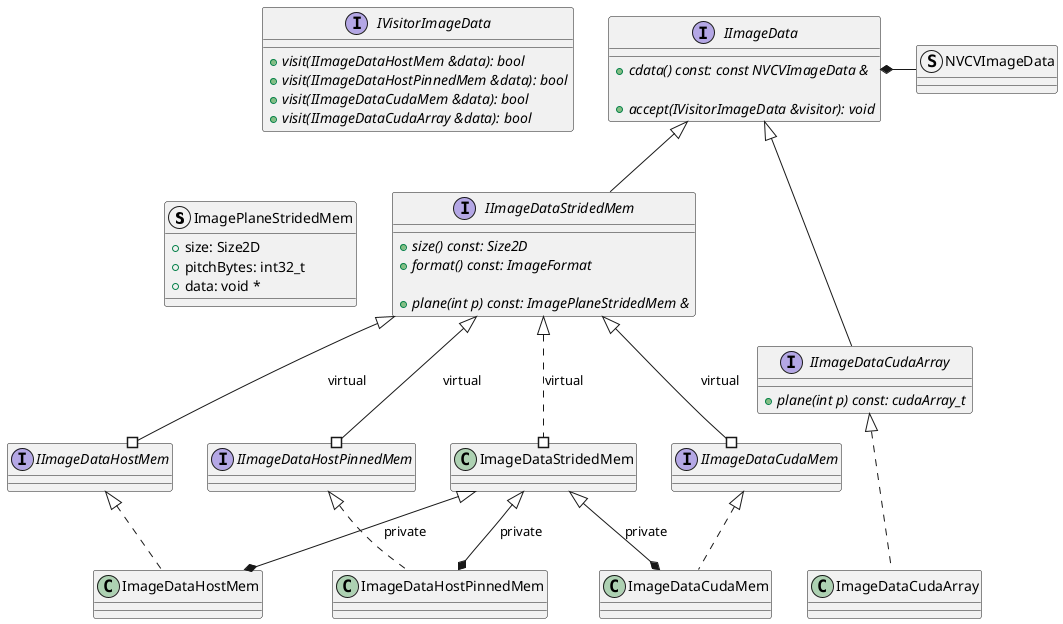 ' Copyright (c) 2022 NVIDIA CORPORATION & AFFILIATES. All rights reserved.
'
' SPDX-FileCopyrightText: NVIDIA CORPORATION & AFFILIATES
' SPDX-License-Identifier: Apache-2.0
'
' NVIDIA CORPORATION, its affiliates and licensors retain all intellectual
' property and proprietary rights in and to this material, related
' documentation and any modifications thereto. Any use, reproduction,
' disclosure or distribution of this material and related documentation
' without an express license agreement from NVIDIA CORPORATION or
' its affiliates is strictly prohibited.

@startuml

struct ImagePlaneStridedMem
{
    + size: Size2D
    + pitchBytes: int32_t
    + data: void *
}

struct NVCVImageData

interface IVisitorImageData
{
    + {abstract} visit(IImageDataHostMem &data): bool
    + {abstract} visit(IImageDataHostPinnedMem &data): bool
    + {abstract} visit(IImageDataCudaMem &data): bool
    + {abstract} visit(IImageDataCudaArray &data): bool
}

interface IImageData
{
    + {abstract} cdata() const: const NVCVImageData &

    + {abstract} accept(IVisitorImageData &visitor): void
}

IImageData *-right- NVCVImageData
IImageData -[hidden]left- IVisitorImageData

interface IImageDataCudaArray extends IImageData
{
    + {abstract} plane(int p) const: cudaArray_t
}

interface IImageDataStridedMem extends IImageData
{
    + {abstract} size() const: Size2D
    + {abstract} format() const: ImageFormat

    + {abstract} plane(int p) const: ImagePlaneStridedMem &
}

IImageDataStridedMem -[hidden]left- ImagePlaneStridedMem

interface IImageDataHostMem
{
}
IImageDataStridedMem <|--# IImageDataHostMem: virtual

interface IImageDataHostPinnedMem
{
}
IImageDataStridedMem <|--# IImageDataHostPinnedMem: virtual

interface IImageDataCudaMem
{
}
IImageDataStridedMem <|--# IImageDataCudaMem: virtual

class ImageDataCudaArray implements IImageDataCudaArray
{
}

class ImageDataStridedMem
{
}
IImageDataStridedMem <|..# ImageDataStridedMem: virtual

class ImageDataHostMem implements IImageDataHostMem
{
}
ImageDataStridedMem <|--* ImageDataHostMem: private

class ImageDataHostPinnedMem implements IImageDataHostPinnedMem
{
}
ImageDataStridedMem <|--* ImageDataHostPinnedMem: private

class ImageDataCudaMem implements IImageDataCudaMem
{
}
ImageDataStridedMem <|--* ImageDataCudaMem: private

ImageDataCudaArray -[hidden]left- ImageDataCudaMem

@enduml
